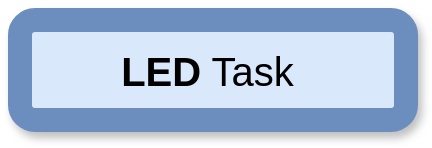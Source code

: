 <mxfile version="27.0.9">
  <diagram name="Page-1" id="TDGRgQkYv0uNP2QgXhcJ">
    <mxGraphModel dx="1042" dy="562" grid="1" gridSize="10" guides="1" tooltips="1" connect="1" arrows="1" fold="1" page="1" pageScale="1" pageWidth="827" pageHeight="1169" math="0" shadow="0">
      <root>
        <mxCell id="0" />
        <mxCell id="1" parent="0" />
        <mxCell id="mLpoPawhJd0MBGUfblo9-1" value="&lt;b&gt;LED&lt;/b&gt; Task&amp;nbsp;" style="text;strokeColor=#6c8ebf;align=center;fillColor=#dae8fc;html=1;verticalAlign=middle;whiteSpace=wrap;rounded=1;strokeWidth=12;spacing=2;shadow=1;glass=0;fontSize=20;" vertex="1" parent="1">
          <mxGeometry x="300" y="10" width="193" height="50" as="geometry" />
        </mxCell>
      </root>
    </mxGraphModel>
  </diagram>
</mxfile>
